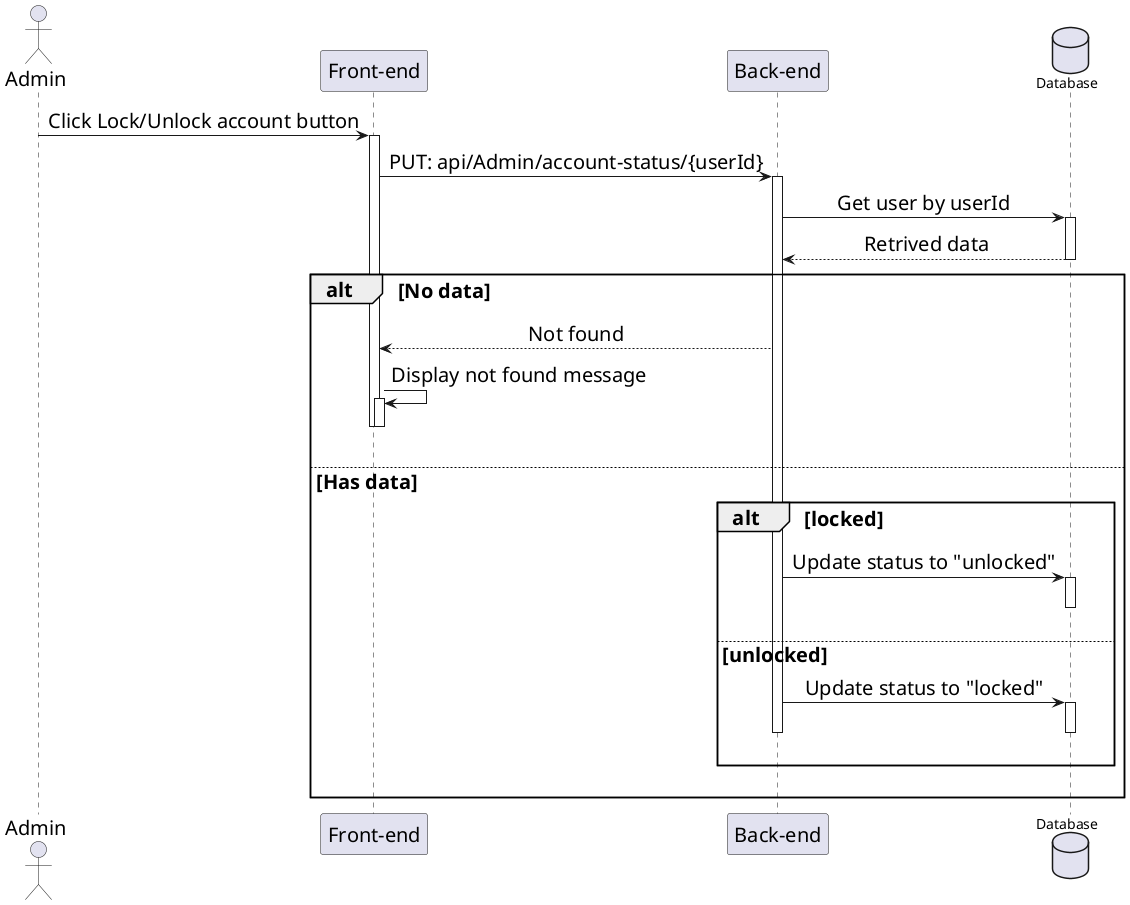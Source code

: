 @startuml Lock/Unlock
skinparam sequenceMessageAlign center
skinparam sequenceGroupFontSize 20
skinparam sequenceGroupHeaderFontSize 20
skinparam sequence {
    ParticipantFontSize 20
    ActorFontSize 20
    DatabaseFontSize 20
    ArrowFontSize 20
} 
actor Admin as user
participant "Front-end" as client
participant "Back-end" as server 
database "Database" as db


user -> client++ : Click Lock/Unlock account button
client -> server++ : PUT: api/Admin/account-status/{userId}
server -> db++ : Get user by userId
db --> server : Retrived data
deactivate db

alt No data
    server --> client : Not found
    client -> client++ : Display not found message 
    deactivate client
    deactivate client
    |||
else Has data
    alt locked
        server -> db++ : Update status to "unlocked"
        deactivate db
        |||
    else unlocked
        server -> db++ : Update status to "locked"
        deactivate db
        deactivate server
        |||
    end
    |||
end 
@enduml
